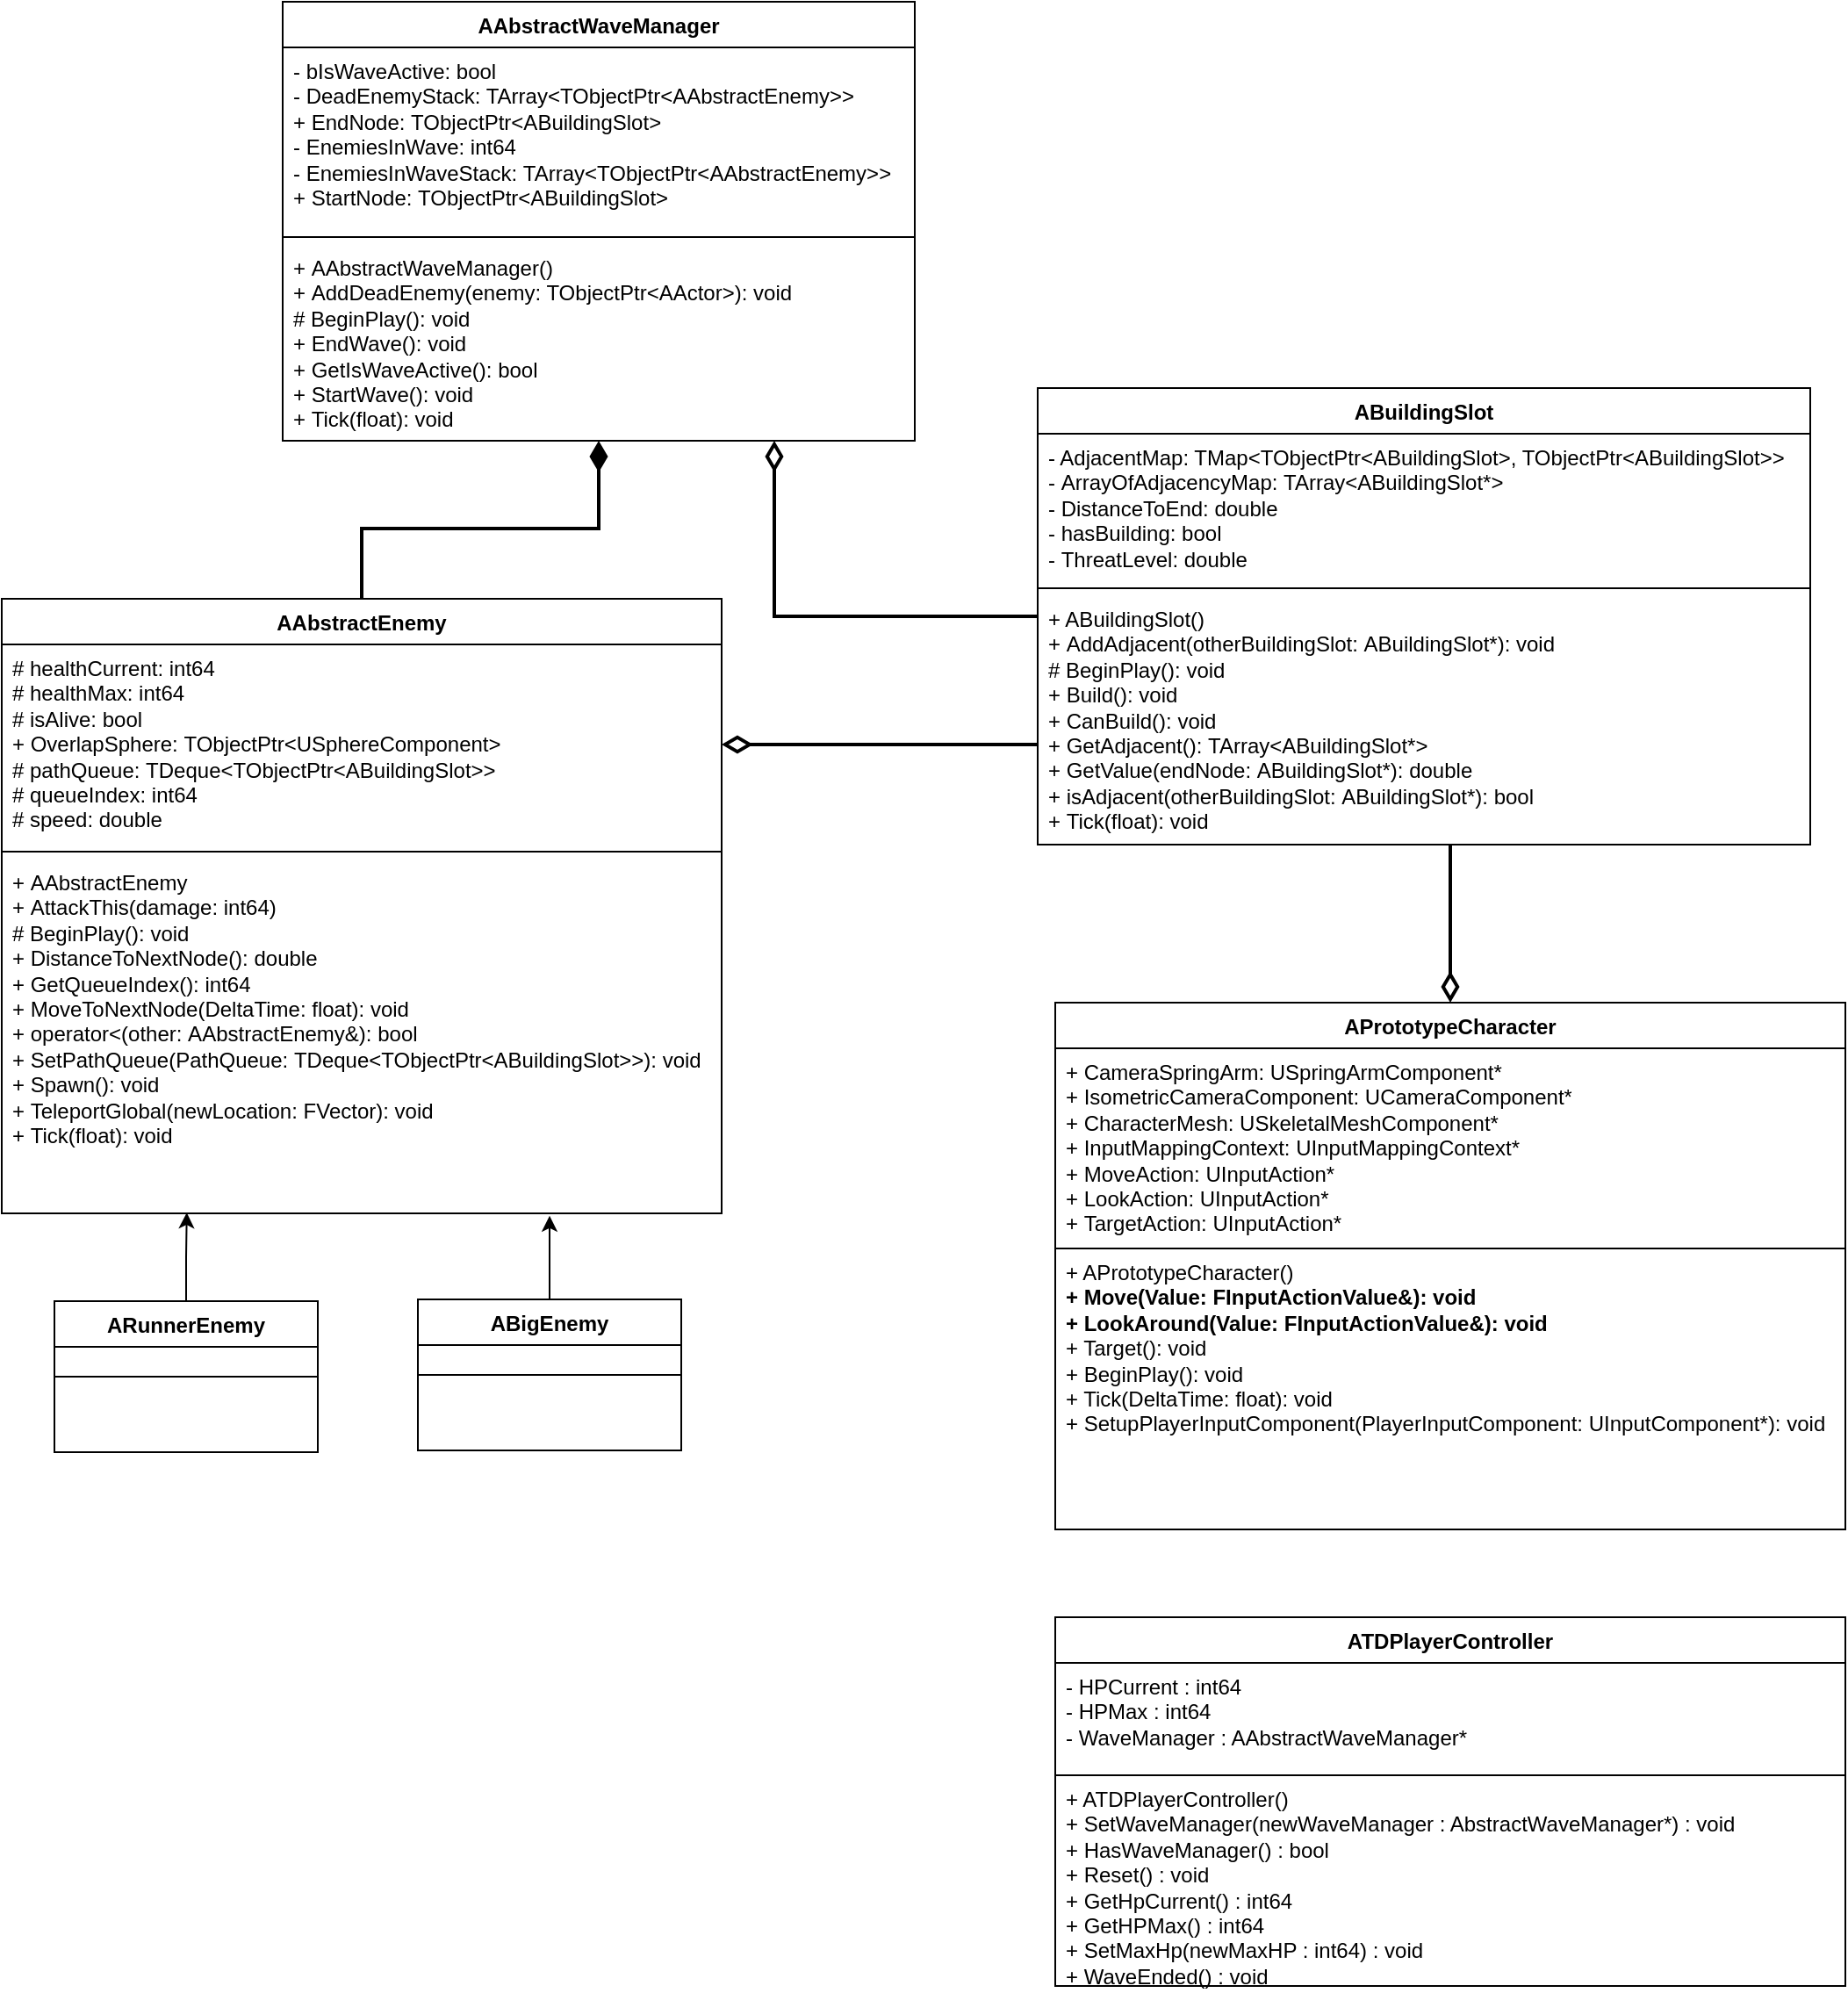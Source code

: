 <mxfile version="24.8.3">
  <diagram id="C5RBs43oDa-KdzZeNtuy" name="Page-1">
    <mxGraphModel dx="671" dy="603" grid="1" gridSize="10" guides="1" tooltips="1" connect="1" arrows="1" fold="1" page="1" pageScale="1" pageWidth="1169" pageHeight="827" math="0" shadow="0">
      <root>
        <mxCell id="WIyWlLk6GJQsqaUBKTNV-0" />
        <mxCell id="WIyWlLk6GJQsqaUBKTNV-1" parent="WIyWlLk6GJQsqaUBKTNV-0" />
        <mxCell id="bVRjCQ_B58bXz5kEhXcc-12" style="edgeStyle=orthogonalEdgeStyle;rounded=0;orthogonalLoop=1;jettySize=auto;html=1;startArrow=diamondThin;startFill=0;endArrow=none;endFill=0;startSize=12;strokeWidth=2;endSize=12;" parent="WIyWlLk6GJQsqaUBKTNV-1" source="bVRjCQ_B58bXz5kEhXcc-0" target="bVRjCQ_B58bXz5kEhXcc-8" edge="1">
          <mxGeometry relative="1" as="geometry">
            <mxPoint x="451" y="311" as="sourcePoint" />
            <Array as="points">
              <mxPoint x="450" y="330" />
              <mxPoint x="450" y="330" />
            </Array>
          </mxGeometry>
        </mxCell>
        <mxCell id="bVRjCQ_B58bXz5kEhXcc-15" style="edgeStyle=orthogonalEdgeStyle;shape=connector;rounded=0;orthogonalLoop=1;jettySize=auto;html=1;strokeColor=default;strokeWidth=2;align=center;verticalAlign=middle;fontFamily=Helvetica;fontSize=11;fontColor=default;labelBackgroundColor=default;startArrow=diamondThin;startFill=1;startSize=12;endArrow=none;endFill=0;endSize=12;" parent="WIyWlLk6GJQsqaUBKTNV-1" source="bVRjCQ_B58bXz5kEhXcc-0" target="bVRjCQ_B58bXz5kEhXcc-4" edge="1">
          <mxGeometry relative="1" as="geometry" />
        </mxCell>
        <mxCell id="bVRjCQ_B58bXz5kEhXcc-0" value="AAbstractWaveManager" style="swimlane;fontStyle=1;align=center;verticalAlign=top;childLayout=stackLayout;horizontal=1;startSize=26;horizontalStack=0;resizeParent=1;resizeParentMax=0;resizeLast=0;collapsible=1;marginBottom=0;whiteSpace=wrap;html=1;" parent="WIyWlLk6GJQsqaUBKTNV-1" vertex="1">
          <mxGeometry x="170" y="60" width="360" height="250" as="geometry" />
        </mxCell>
        <mxCell id="bVRjCQ_B58bXz5kEhXcc-1" value="- bIsWaveActive: bool&lt;div&gt;- DeadEnemyStack: TArray&amp;lt;TObjectPtr&amp;lt;AAbstractEnemy&amp;gt;&amp;gt;&lt;/div&gt;&lt;div&gt;+&amp;nbsp;EndNode:&amp;nbsp;TObjectPtr&amp;lt;ABuildingSlot&amp;gt;&lt;/div&gt;&lt;div&gt;-&amp;nbsp;EnemiesInWave: int64&lt;/div&gt;&lt;div&gt;-&amp;nbsp;EnemiesInWaveStack:&amp;nbsp;TArray&amp;lt;TObjectPtr&amp;lt;AAbstractEnemy&amp;gt;&amp;gt;&lt;/div&gt;&lt;div&gt;+&amp;nbsp;StartNode:&amp;nbsp;TObjectPtr&amp;lt;ABuildingSlot&amp;gt;&lt;/div&gt;" style="text;strokeColor=none;fillColor=none;align=left;verticalAlign=top;spacingLeft=4;spacingRight=4;overflow=hidden;rotatable=0;points=[[0,0.5],[1,0.5]];portConstraint=eastwest;whiteSpace=wrap;html=1;" parent="bVRjCQ_B58bXz5kEhXcc-0" vertex="1">
          <mxGeometry y="26" width="360" height="104" as="geometry" />
        </mxCell>
        <mxCell id="bVRjCQ_B58bXz5kEhXcc-2" value="" style="line;strokeWidth=1;fillColor=none;align=left;verticalAlign=middle;spacingTop=-1;spacingLeft=3;spacingRight=3;rotatable=0;labelPosition=right;points=[];portConstraint=eastwest;strokeColor=inherit;" parent="bVRjCQ_B58bXz5kEhXcc-0" vertex="1">
          <mxGeometry y="130" width="360" height="8" as="geometry" />
        </mxCell>
        <mxCell id="bVRjCQ_B58bXz5kEhXcc-3" value="+&amp;nbsp;AAbstractWaveManager()&lt;div&gt;+&amp;nbsp;AddDeadEnemy(enemy: TObjectPtr&amp;lt;AActor&amp;gt;): void&lt;/div&gt;&lt;div&gt;# BeginPlay(): void&lt;/div&gt;&lt;div&gt;+&amp;nbsp;EndWave(): void&lt;/div&gt;&lt;div&gt;+&amp;nbsp;GetIsWaveActive(): bool&lt;/div&gt;&lt;div&gt;+&amp;nbsp;StartWave(): void&lt;/div&gt;&lt;div&gt;+&amp;nbsp;Tick(float): void&lt;br&gt;&lt;/div&gt;" style="text;strokeColor=none;fillColor=none;align=left;verticalAlign=top;spacingLeft=4;spacingRight=4;overflow=hidden;rotatable=0;points=[[0,0.5],[1,0.5]];portConstraint=eastwest;whiteSpace=wrap;html=1;" parent="bVRjCQ_B58bXz5kEhXcc-0" vertex="1">
          <mxGeometry y="138" width="360" height="112" as="geometry" />
        </mxCell>
        <mxCell id="bVRjCQ_B58bXz5kEhXcc-4" value="AAbstractEnemy" style="swimlane;fontStyle=1;align=center;verticalAlign=top;childLayout=stackLayout;horizontal=1;startSize=26;horizontalStack=0;resizeParent=1;resizeParentMax=0;resizeLast=0;collapsible=1;marginBottom=0;whiteSpace=wrap;html=1;" parent="WIyWlLk6GJQsqaUBKTNV-1" vertex="1">
          <mxGeometry x="10" y="400" width="410" height="350" as="geometry" />
        </mxCell>
        <mxCell id="bVRjCQ_B58bXz5kEhXcc-5" value="# healthCurrent: int64&lt;div&gt;#&amp;nbsp;healthMax: int64&lt;/div&gt;&lt;div&gt;# isAlive: bool&lt;/div&gt;&lt;div&gt;+&amp;nbsp;OverlapSphere:&amp;nbsp;TObjectPtr&amp;lt;USphereComponent&amp;gt;&lt;/div&gt;&lt;div&gt;#&amp;nbsp;pathQueue:&amp;nbsp;TDeque&amp;lt;TObjectPtr&amp;lt;ABuildingSlot&amp;gt;&amp;gt;&lt;/div&gt;&lt;div&gt;# queueIndex: int64&lt;/div&gt;&lt;div&gt;# speed: double&lt;/div&gt;" style="text;strokeColor=none;fillColor=none;align=left;verticalAlign=top;spacingLeft=4;spacingRight=4;overflow=hidden;rotatable=0;points=[[0,0.5],[1,0.5]];portConstraint=eastwest;whiteSpace=wrap;html=1;" parent="bVRjCQ_B58bXz5kEhXcc-4" vertex="1">
          <mxGeometry y="26" width="410" height="114" as="geometry" />
        </mxCell>
        <mxCell id="bVRjCQ_B58bXz5kEhXcc-6" value="" style="line;strokeWidth=1;fillColor=none;align=left;verticalAlign=middle;spacingTop=-1;spacingLeft=3;spacingRight=3;rotatable=0;labelPosition=right;points=[];portConstraint=eastwest;strokeColor=inherit;" parent="bVRjCQ_B58bXz5kEhXcc-4" vertex="1">
          <mxGeometry y="140" width="410" height="8" as="geometry" />
        </mxCell>
        <mxCell id="bVRjCQ_B58bXz5kEhXcc-7" value="+&amp;nbsp;AAbstractEnemy&lt;div&gt;+&amp;nbsp;AttackThis(damage: int64)&lt;/div&gt;&lt;div&gt;&lt;div&gt;# BeginPlay(): void&lt;br&gt;&lt;/div&gt;&lt;/div&gt;&lt;div&gt;+&amp;nbsp;DistanceToNextNode(): double&lt;/div&gt;&lt;div&gt;+&amp;nbsp;GetQueueIndex(): int64&lt;/div&gt;&lt;div&gt;+&amp;nbsp;MoveToNextNode(DeltaTime: float): void&lt;/div&gt;&lt;div&gt;+&amp;nbsp;operator&amp;lt;(other:&amp;nbsp;AAbstractEnemy&amp;amp;): bool&lt;/div&gt;&lt;div&gt;+&amp;nbsp;SetPathQueue(PathQueue:&amp;nbsp;TDeque&amp;lt;TObjectPtr&amp;lt;ABuildingSlot&amp;gt;&amp;gt;): void&lt;/div&gt;&lt;div&gt;+&amp;nbsp;Spawn(): void&lt;/div&gt;&lt;div&gt;+&amp;nbsp;TeleportGlobal(newLocation: FVector): void&lt;/div&gt;&lt;div&gt;+&amp;nbsp;Tick(float): void&lt;br&gt;&lt;/div&gt;" style="text;strokeColor=none;fillColor=none;align=left;verticalAlign=top;spacingLeft=4;spacingRight=4;overflow=hidden;rotatable=0;points=[[0,0.5],[1,0.5]];portConstraint=eastwest;whiteSpace=wrap;html=1;" parent="bVRjCQ_B58bXz5kEhXcc-4" vertex="1">
          <mxGeometry y="148" width="410" height="202" as="geometry" />
        </mxCell>
        <mxCell id="bVRjCQ_B58bXz5kEhXcc-8" value="ABuildingSlot" style="swimlane;fontStyle=1;align=center;verticalAlign=top;childLayout=stackLayout;horizontal=1;startSize=26;horizontalStack=0;resizeParent=1;resizeParentMax=0;resizeLast=0;collapsible=1;marginBottom=0;whiteSpace=wrap;html=1;" parent="WIyWlLk6GJQsqaUBKTNV-1" vertex="1">
          <mxGeometry x="600" y="280" width="440" height="260" as="geometry" />
        </mxCell>
        <mxCell id="bVRjCQ_B58bXz5kEhXcc-9" value="- AdjacentMap: TMap&amp;lt;TObjectPtr&amp;lt;ABuildingSlot&amp;gt;, TObjectPtr&amp;lt;ABuildingSlot&amp;gt;&amp;gt;&lt;div&gt;-&amp;nbsp;ArrayOfAdjacencyMap:&amp;nbsp;TArray&amp;lt;ABuildingSlot*&amp;gt;&lt;/div&gt;&lt;div&gt;-&amp;nbsp;DistanceToEnd: double&lt;/div&gt;&lt;div&gt;-&amp;nbsp;hasBuilding: bool&lt;/div&gt;&lt;div&gt;-&amp;nbsp;ThreatLevel: double&lt;/div&gt;" style="text;strokeColor=none;fillColor=none;align=left;verticalAlign=top;spacingLeft=4;spacingRight=4;overflow=hidden;rotatable=0;points=[[0,0.5],[1,0.5]];portConstraint=eastwest;whiteSpace=wrap;html=1;" parent="bVRjCQ_B58bXz5kEhXcc-8" vertex="1">
          <mxGeometry y="26" width="440" height="84" as="geometry" />
        </mxCell>
        <mxCell id="bVRjCQ_B58bXz5kEhXcc-10" value="" style="line;strokeWidth=1;fillColor=none;align=left;verticalAlign=middle;spacingTop=-1;spacingLeft=3;spacingRight=3;rotatable=0;labelPosition=right;points=[];portConstraint=eastwest;strokeColor=inherit;" parent="bVRjCQ_B58bXz5kEhXcc-8" vertex="1">
          <mxGeometry y="110" width="440" height="8" as="geometry" />
        </mxCell>
        <mxCell id="bVRjCQ_B58bXz5kEhXcc-11" value="+ ABuildingSlot()&lt;div&gt;+&amp;nbsp;AddAdjacent(otherBuildingSlot:&amp;nbsp;ABuildingSlot*): void&lt;/div&gt;&lt;div&gt;# BeginPlay(): void&lt;br&gt;&lt;/div&gt;&lt;div&gt;+ Build(): void&lt;/div&gt;&lt;div&gt;+&amp;nbsp;CanBuild(): void&lt;/div&gt;&lt;div&gt;+&amp;nbsp;GetAdjacent():&amp;nbsp;TArray&amp;lt;ABuildingSlot*&amp;gt;&lt;/div&gt;&lt;div&gt;+&amp;nbsp;GetValue(&lt;span style=&quot;background-color: initial;&quot;&gt;endNode:&amp;nbsp;&lt;/span&gt;&lt;span style=&quot;background-color: initial;&quot;&gt;ABuildingSlot*): double&lt;/span&gt;&lt;/div&gt;&lt;div&gt;&lt;span style=&quot;background-color: initial;&quot;&gt;+&amp;nbsp;&lt;/span&gt;&lt;span style=&quot;background-color: initial;&quot;&gt;isAdjacent(&lt;/span&gt;&lt;span style=&quot;background-color: initial;&quot;&gt;otherBuildingSlot:&amp;nbsp;&lt;/span&gt;&lt;span style=&quot;background-color: initial;&quot;&gt;ABuildingSlot*): bool&lt;/span&gt;&lt;/div&gt;&lt;div&gt;+&amp;nbsp;Tick(float): void&lt;span style=&quot;background-color: initial;&quot;&gt;&lt;br&gt;&lt;/span&gt;&lt;/div&gt;" style="text;strokeColor=none;fillColor=none;align=left;verticalAlign=top;spacingLeft=4;spacingRight=4;overflow=hidden;rotatable=0;points=[[0,0.5],[1,0.5]];portConstraint=eastwest;whiteSpace=wrap;html=1;" parent="bVRjCQ_B58bXz5kEhXcc-8" vertex="1">
          <mxGeometry y="118" width="440" height="142" as="geometry" />
        </mxCell>
        <mxCell id="bVRjCQ_B58bXz5kEhXcc-16" style="edgeStyle=orthogonalEdgeStyle;shape=connector;rounded=0;orthogonalLoop=1;jettySize=auto;html=1;strokeColor=default;strokeWidth=2;align=center;verticalAlign=middle;fontFamily=Helvetica;fontSize=11;fontColor=default;labelBackgroundColor=default;startArrow=diamondThin;startFill=0;startSize=12;endArrow=none;endFill=0;endSize=12;entryX=0;entryY=0.599;entryDx=0;entryDy=0;entryPerimeter=0;" parent="WIyWlLk6GJQsqaUBKTNV-1" source="bVRjCQ_B58bXz5kEhXcc-5" target="bVRjCQ_B58bXz5kEhXcc-11" edge="1">
          <mxGeometry relative="1" as="geometry" />
        </mxCell>
        <mxCell id="mM3wQ1z7Bx2GEEcsTlBH-0" value="APrototypeCharacter" style="swimlane;fontStyle=1;align=center;verticalAlign=top;childLayout=stackLayout;horizontal=1;startSize=26;horizontalStack=0;resizeParent=1;resizeParentMax=0;resizeLast=0;collapsible=1;marginBottom=0;whiteSpace=wrap;html=1;" parent="WIyWlLk6GJQsqaUBKTNV-1" vertex="1">
          <mxGeometry x="610" y="630" width="450" height="140" as="geometry" />
        </mxCell>
        <mxCell id="mM3wQ1z7Bx2GEEcsTlBH-1" value="+ CameraSpringArm: USpringArmComponent*&lt;div&gt;+ Isometric&lt;span style=&quot;white-space: normal;&quot;&gt;&lt;span style=&quot;background-color: initial;&quot;&gt;CameraComponent:&amp;nbsp;&lt;/span&gt;&lt;/span&gt;&lt;span style=&quot;background-color: initial;&quot;&gt;UCameraComponent*&lt;/span&gt;&lt;/div&gt;&lt;div&gt;&lt;span style=&quot;background-color: initial;&quot;&gt;+ Character&lt;/span&gt;&lt;span style=&quot;background-color: initial;&quot;&gt;Mesh:&amp;nbsp;&lt;/span&gt;&lt;span style=&quot;background-color: initial;&quot;&gt;USkeletalMeshComponent*&amp;nbsp;&lt;/span&gt;&lt;/div&gt;&lt;div&gt;&lt;span style=&quot;background-color: initial;&quot;&gt;+&amp;nbsp;&lt;/span&gt;&lt;span style=&quot;background-color: initial;&quot;&gt;InputMappingContext:&amp;nbsp;&lt;/span&gt;&lt;span style=&quot;background-color: initial;&quot;&gt;UInputMappingContext*&amp;nbsp;&lt;/span&gt;&lt;/div&gt;&lt;div&gt;&lt;span style=&quot;background-color: initial;&quot;&gt;+&amp;nbsp;&lt;/span&gt;&lt;span style=&quot;background-color: initial;&quot;&gt;MoveAction:&amp;nbsp;&lt;/span&gt;&lt;span style=&quot;background-color: initial;&quot;&gt;UInputAction*&amp;nbsp;&lt;/span&gt;&lt;/div&gt;&lt;div&gt;&lt;span style=&quot;background-color: initial;&quot;&gt;+&amp;nbsp;&lt;/span&gt;&lt;span style=&quot;background-color: initial;&quot;&gt;LookAction:&amp;nbsp;&lt;/span&gt;&lt;span style=&quot;background-color: initial;&quot;&gt;UInputAction*&amp;nbsp;&lt;/span&gt;&lt;/div&gt;&lt;div&gt;&lt;span style=&quot;background-color: initial;&quot;&gt;+&amp;nbsp;&lt;/span&gt;&lt;span style=&quot;background-color: initial;&quot;&gt;TargetAction:&amp;nbsp;&lt;/span&gt;&lt;span style=&quot;background-color: initial;&quot;&gt;UInputAction*&lt;/span&gt;&lt;/div&gt;" style="text;strokeColor=none;fillColor=none;align=left;verticalAlign=top;spacingLeft=4;spacingRight=4;overflow=hidden;rotatable=0;points=[[0,0.5],[1,0.5]];portConstraint=eastwest;whiteSpace=wrap;html=1;" parent="mM3wQ1z7Bx2GEEcsTlBH-0" vertex="1">
          <mxGeometry y="26" width="450" height="114" as="geometry" />
        </mxCell>
        <mxCell id="mM3wQ1z7Bx2GEEcsTlBH-7" style="edgeStyle=orthogonalEdgeStyle;rounded=0;orthogonalLoop=1;jettySize=auto;html=1;entryX=0.5;entryY=0;entryDx=0;entryDy=0;startArrow=none;startFill=0;endArrow=diamondThin;endFill=0;strokeWidth=2;endSize=12;startSize=12;" parent="WIyWlLk6GJQsqaUBKTNV-1" source="bVRjCQ_B58bXz5kEhXcc-11" target="mM3wQ1z7Bx2GEEcsTlBH-0" edge="1">
          <mxGeometry relative="1" as="geometry">
            <Array as="points">
              <mxPoint x="835" y="570" />
              <mxPoint x="835" y="570" />
            </Array>
          </mxGeometry>
        </mxCell>
        <mxCell id="mM3wQ1z7Bx2GEEcsTlBH-3" value="&lt;span style=&quot;background-color: initial;&quot;&gt;&lt;div style=&quot;&quot;&gt;+ APrototypeCharacter()&lt;/div&gt;&lt;div style=&quot;font-weight: bold;&quot;&gt;+ Move(&lt;span style=&quot;background-color: initial;&quot;&gt;Value:&amp;nbsp;&lt;/span&gt;&lt;span style=&quot;background-color: initial;&quot;&gt;FInputActionValue&amp;amp;):&amp;nbsp;&lt;/span&gt;&lt;span style=&quot;background-color: initial;&quot;&gt;void&lt;/span&gt;&lt;span style=&quot;background-color: initial;&quot;&gt;&amp;nbsp;&lt;/span&gt;&lt;/div&gt;&lt;div style=&quot;font-weight: bold;&quot;&gt;&lt;span style=&quot;background-color: initial;&quot;&gt;+ LookAround(&lt;/span&gt;&lt;span style=&quot;background-color: initial;&quot;&gt;Value:&amp;nbsp;&lt;/span&gt;&lt;span style=&quot;background-color: initial;&quot;&gt;FInputActionValue&amp;amp;):&amp;nbsp;&lt;/span&gt;&lt;span style=&quot;background-color: initial;&quot;&gt;void&lt;/span&gt;&lt;/div&gt;&lt;div style=&quot;font-weight: bold;&quot;&gt;&lt;span style=&quot;background-color: initial; font-weight: normal;&quot;&gt;+ Target():&amp;nbsp;&lt;/span&gt;&lt;span style=&quot;background-color: initial; font-weight: normal;&quot;&gt;void&lt;/span&gt;&lt;span style=&quot;background-color: initial; font-weight: normal;&quot;&gt;&amp;nbsp;&lt;/span&gt;&lt;/div&gt;&lt;div style=&quot;font-weight: bold;&quot;&gt;&lt;span style=&quot;background-color: initial; font-weight: normal;&quot;&gt;+ BeginPlay():&amp;nbsp;&lt;/span&gt;&lt;span style=&quot;background-color: initial; font-weight: normal;&quot;&gt;void&lt;/span&gt;&lt;span style=&quot;background-color: initial; font-weight: normal;&quot;&gt;&amp;nbsp;&lt;/span&gt;&lt;/div&gt;&lt;div style=&quot;font-weight: bold;&quot;&gt;&lt;span style=&quot;background-color: initial; font-weight: normal;&quot;&gt;+ Tick(DeltaTime: float):&amp;nbsp;&lt;/span&gt;&lt;span style=&quot;background-color: initial; font-weight: normal;&quot;&gt;void&lt;/span&gt;&lt;span style=&quot;background-color: initial; font-weight: normal;&quot;&gt;&amp;nbsp;&lt;/span&gt;&lt;/div&gt;&lt;div style=&quot;font-weight: bold;&quot;&gt;&lt;span style=&quot;background-color: initial; font-weight: normal;&quot;&gt;+ SetupPlayerInputComponent(PlayerInputComponent:&amp;nbsp;&lt;/span&gt;&lt;span style=&quot;background-color: initial; font-weight: normal;&quot;&gt;UInputComponent*&lt;/span&gt;&lt;span style=&quot;background-color: initial; font-weight: normal;&quot;&gt;):&amp;nbsp;&lt;/span&gt;&lt;span style=&quot;background-color: initial; font-weight: normal;&quot;&gt;void&lt;/span&gt;&lt;span style=&quot;background-color: initial; font-weight: normal;&quot;&gt;&amp;nbsp;&lt;/span&gt;&lt;/div&gt;&lt;/span&gt;" style="text;strokeColor=default;fillColor=none;align=left;verticalAlign=top;spacingLeft=4;spacingRight=4;overflow=hidden;rotatable=0;points=[[0,0.5],[1,0.5]];portConstraint=eastwest;whiteSpace=wrap;html=1;perimeterSpacing=0;strokeWidth=1;" parent="WIyWlLk6GJQsqaUBKTNV-1" vertex="1">
          <mxGeometry x="610" y="770" width="450" height="160" as="geometry" />
        </mxCell>
        <mxCell id="eKixdsAbkcGCp6bl-4_E-11" style="edgeStyle=orthogonalEdgeStyle;rounded=0;orthogonalLoop=1;jettySize=auto;html=1;entryX=0.257;entryY=0.998;entryDx=0;entryDy=0;entryPerimeter=0;" edge="1" parent="WIyWlLk6GJQsqaUBKTNV-1" source="eKixdsAbkcGCp6bl-4_E-0" target="bVRjCQ_B58bXz5kEhXcc-7">
          <mxGeometry relative="1" as="geometry">
            <mxPoint x="115" y="760" as="targetPoint" />
          </mxGeometry>
        </mxCell>
        <mxCell id="eKixdsAbkcGCp6bl-4_E-0" value="ARunnerEnemy" style="swimlane;fontStyle=1;align=center;verticalAlign=top;childLayout=stackLayout;horizontal=1;startSize=26;horizontalStack=0;resizeParent=1;resizeParentMax=0;resizeLast=0;collapsible=1;marginBottom=0;whiteSpace=wrap;html=1;" vertex="1" parent="WIyWlLk6GJQsqaUBKTNV-1">
          <mxGeometry x="40" y="800" width="150" height="86" as="geometry" />
        </mxCell>
        <mxCell id="eKixdsAbkcGCp6bl-4_E-2" value="" style="line;strokeWidth=1;fillColor=none;align=left;verticalAlign=middle;spacingTop=-1;spacingLeft=3;spacingRight=3;rotatable=0;labelPosition=right;points=[];portConstraint=eastwest;strokeColor=inherit;" vertex="1" parent="eKixdsAbkcGCp6bl-4_E-0">
          <mxGeometry y="26" width="150" height="34" as="geometry" />
        </mxCell>
        <mxCell id="eKixdsAbkcGCp6bl-4_E-3" value="&lt;div&gt;&lt;br&gt;&lt;/div&gt;" style="text;strokeColor=none;fillColor=none;align=left;verticalAlign=top;spacingLeft=4;spacingRight=4;overflow=hidden;rotatable=0;points=[[0,0.5],[1,0.5]];portConstraint=eastwest;whiteSpace=wrap;html=1;" vertex="1" parent="eKixdsAbkcGCp6bl-4_E-0">
          <mxGeometry y="60" width="150" height="26" as="geometry" />
        </mxCell>
        <mxCell id="eKixdsAbkcGCp6bl-4_E-8" value="ABigEnemy" style="swimlane;fontStyle=1;align=center;verticalAlign=top;childLayout=stackLayout;horizontal=1;startSize=26;horizontalStack=0;resizeParent=1;resizeParentMax=0;resizeLast=0;collapsible=1;marginBottom=0;whiteSpace=wrap;html=1;" vertex="1" parent="WIyWlLk6GJQsqaUBKTNV-1">
          <mxGeometry x="247" y="799" width="150" height="86" as="geometry" />
        </mxCell>
        <mxCell id="eKixdsAbkcGCp6bl-4_E-9" value="" style="line;strokeWidth=1;fillColor=none;align=left;verticalAlign=middle;spacingTop=-1;spacingLeft=3;spacingRight=3;rotatable=0;labelPosition=right;points=[];portConstraint=eastwest;strokeColor=inherit;" vertex="1" parent="eKixdsAbkcGCp6bl-4_E-8">
          <mxGeometry y="26" width="150" height="34" as="geometry" />
        </mxCell>
        <mxCell id="eKixdsAbkcGCp6bl-4_E-10" value="&lt;div&gt;&lt;br&gt;&lt;/div&gt;" style="text;strokeColor=none;fillColor=none;align=left;verticalAlign=top;spacingLeft=4;spacingRight=4;overflow=hidden;rotatable=0;points=[[0,0.5],[1,0.5]];portConstraint=eastwest;whiteSpace=wrap;html=1;" vertex="1" parent="eKixdsAbkcGCp6bl-4_E-8">
          <mxGeometry y="60" width="150" height="26" as="geometry" />
        </mxCell>
        <mxCell id="eKixdsAbkcGCp6bl-4_E-16" value="" style="endArrow=classic;html=1;rounded=0;entryX=0.761;entryY=1.007;entryDx=0;entryDy=0;entryPerimeter=0;exitX=0.5;exitY=0;exitDx=0;exitDy=0;" edge="1" parent="WIyWlLk6GJQsqaUBKTNV-1" source="eKixdsAbkcGCp6bl-4_E-8" target="bVRjCQ_B58bXz5kEhXcc-7">
          <mxGeometry width="50" height="50" relative="1" as="geometry">
            <mxPoint x="530" y="940" as="sourcePoint" />
            <mxPoint x="580" y="890" as="targetPoint" />
          </mxGeometry>
        </mxCell>
        <mxCell id="eKixdsAbkcGCp6bl-4_E-20" value="ATDPlayerController" style="swimlane;fontStyle=1;align=center;verticalAlign=top;childLayout=stackLayout;horizontal=1;startSize=26;horizontalStack=0;resizeParent=1;resizeParentMax=0;resizeLast=0;collapsible=1;marginBottom=0;whiteSpace=wrap;html=1;" vertex="1" parent="WIyWlLk6GJQsqaUBKTNV-1">
          <mxGeometry x="610" y="980" width="450" height="90" as="geometry" />
        </mxCell>
        <mxCell id="eKixdsAbkcGCp6bl-4_E-21" value="- HPCurrent : int64&lt;div&gt;- HPMax : int64&lt;/div&gt;&lt;div&gt;- WaveManager : AAbstractWaveManager*&lt;/div&gt;&lt;div&gt;&lt;br&gt;&lt;/div&gt;" style="text;strokeColor=none;fillColor=none;align=left;verticalAlign=top;spacingLeft=4;spacingRight=4;overflow=hidden;rotatable=0;points=[[0,0.5],[1,0.5]];portConstraint=eastwest;whiteSpace=wrap;html=1;" vertex="1" parent="eKixdsAbkcGCp6bl-4_E-20">
          <mxGeometry y="26" width="450" height="64" as="geometry" />
        </mxCell>
        <mxCell id="eKixdsAbkcGCp6bl-4_E-22" value="+ ATDPlayerController()&lt;div&gt;+ SetWaveManager(newWaveManager : AbstractWaveManager*) : void&lt;/div&gt;&lt;div&gt;+ HasWaveManager() : bool&lt;/div&gt;&lt;div&gt;+ Reset() : void&lt;/div&gt;&lt;div&gt;+ GetHpCurrent() : int64&lt;/div&gt;&lt;div&gt;+ GetHPMax() : int64&lt;/div&gt;&lt;div&gt;+ SetMaxHp(newMaxHP : int64) : void&lt;/div&gt;&lt;div&gt;+ WaveEnded() : void&lt;/div&gt;&lt;div&gt;+ GameEnded() : void&lt;/div&gt;&lt;div&gt;+ StartWave() : void&lt;/div&gt;&lt;div&gt;+ AddDeadEnemyToWaveManager(deadEnemy : AAbstractEnemy*) : void&lt;/div&gt;&lt;div&gt;&lt;br&gt;&lt;/div&gt;&lt;div&gt;&lt;br&gt;&lt;/div&gt;&lt;div&gt;&lt;br&gt;&lt;/div&gt;" style="text;strokeColor=default;fillColor=none;align=left;verticalAlign=top;spacingLeft=4;spacingRight=4;overflow=hidden;rotatable=0;points=[[0,0.5],[1,0.5]];portConstraint=eastwest;whiteSpace=wrap;html=1;perimeterSpacing=0;strokeWidth=1;" vertex="1" parent="WIyWlLk6GJQsqaUBKTNV-1">
          <mxGeometry x="610" y="1070" width="450" height="120" as="geometry" />
        </mxCell>
      </root>
    </mxGraphModel>
  </diagram>
</mxfile>
